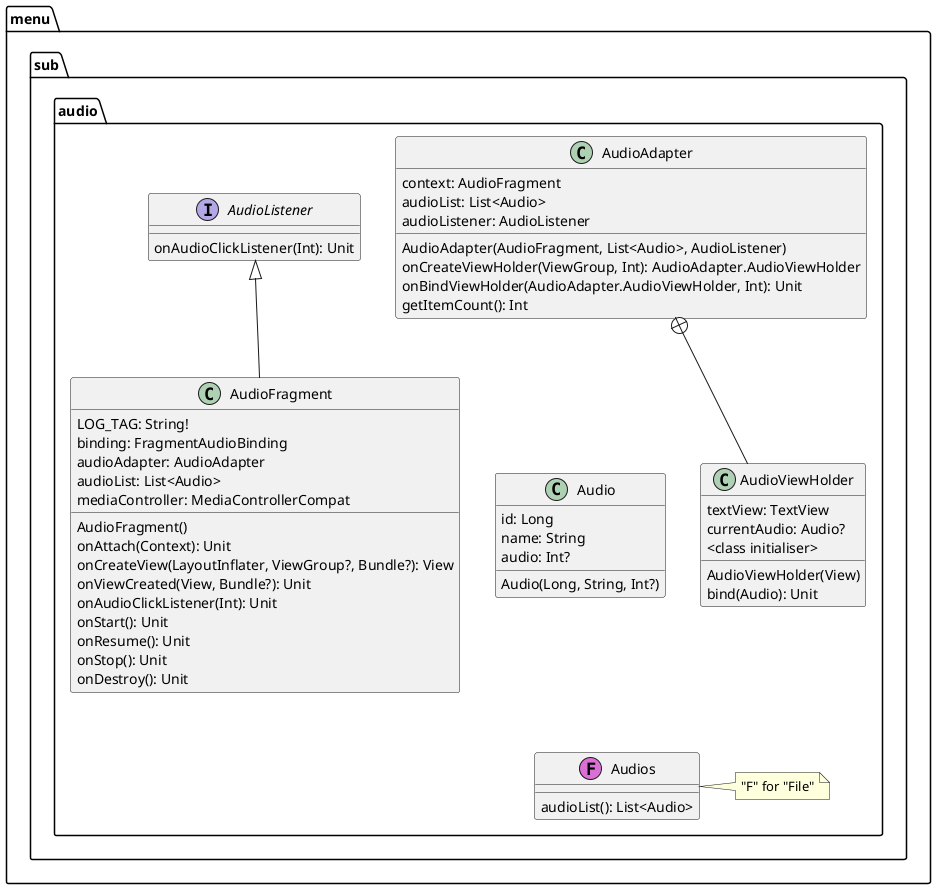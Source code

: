 @startuml
package "menu" {
 package "sub" {
        package "audio" {

            class AudioFragment {
            		LOG_TAG: String!
                binding: FragmentAudioBinding
                audioAdapter: AudioAdapter
                audioList: List<Audio>
                mediaController: MediaControllerCompat
                AudioFragment()
                onAttach(Context): Unit
                onCreateView(LayoutInflater, ViewGroup?, Bundle?): View
                onViewCreated(View, Bundle?): Unit
                onAudioClickListener(Int): Unit
                onStart(): Unit
                onResume(): Unit
                onStop(): Unit
                onDestroy(): Unit
            }

            class AudioAdapter {
                context: AudioFragment
                audioList: List<Audio>
                audioListener: AudioListener
                AudioAdapter(AudioFragment, List<Audio>, AudioListener)
                onCreateViewHolder(ViewGroup, Int): AudioAdapter.AudioViewHolder
                onBindViewHolder(AudioAdapter.AudioViewHolder, Int): Unit
                getItemCount(): Int
            }

            class AudioViewHolder {
                textView: TextView
                currentAudio: Audio?
            ' TODO what to do with this pain in the ass?
                <class initialiser>
                AudioViewHolder(View)
                bind(Audio): Unit
            }

            class Audio {
                id: Long
                name: String
                audio: Int?
                Audio(Long, String, Int?)
            }

            interface AudioListener {
                onAudioClickListener(Int): Unit
            }
            'TODO how to handle "Audios.kt"
            class Audios <<(F,orchid)>> {
                audioList(): List<Audio>

            }
            note right: "F" for "File"
        }
    }
}

' dependencies
    AudioListener <|-- AudioFragment
    AudioAdapter +-- AudioViewHolder

' output layout
    Audio-[hidden]-> Audios
    AudioViewHolder -[hidden]-> Audios
    AudioAdapter-[hidden]>Audio

@enduml